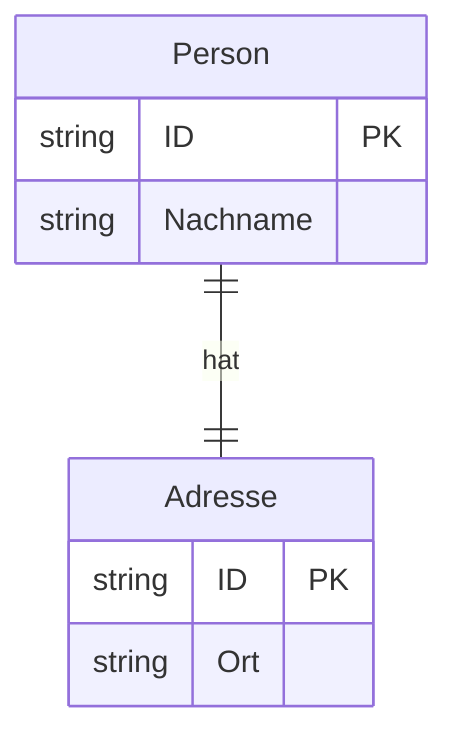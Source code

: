 erDiagram

    Person {
        string ID PK
        string Nachname
    }

    Adresse {
        string ID PK
        string Ort
    }

    Person ||--|| Adresse : hat